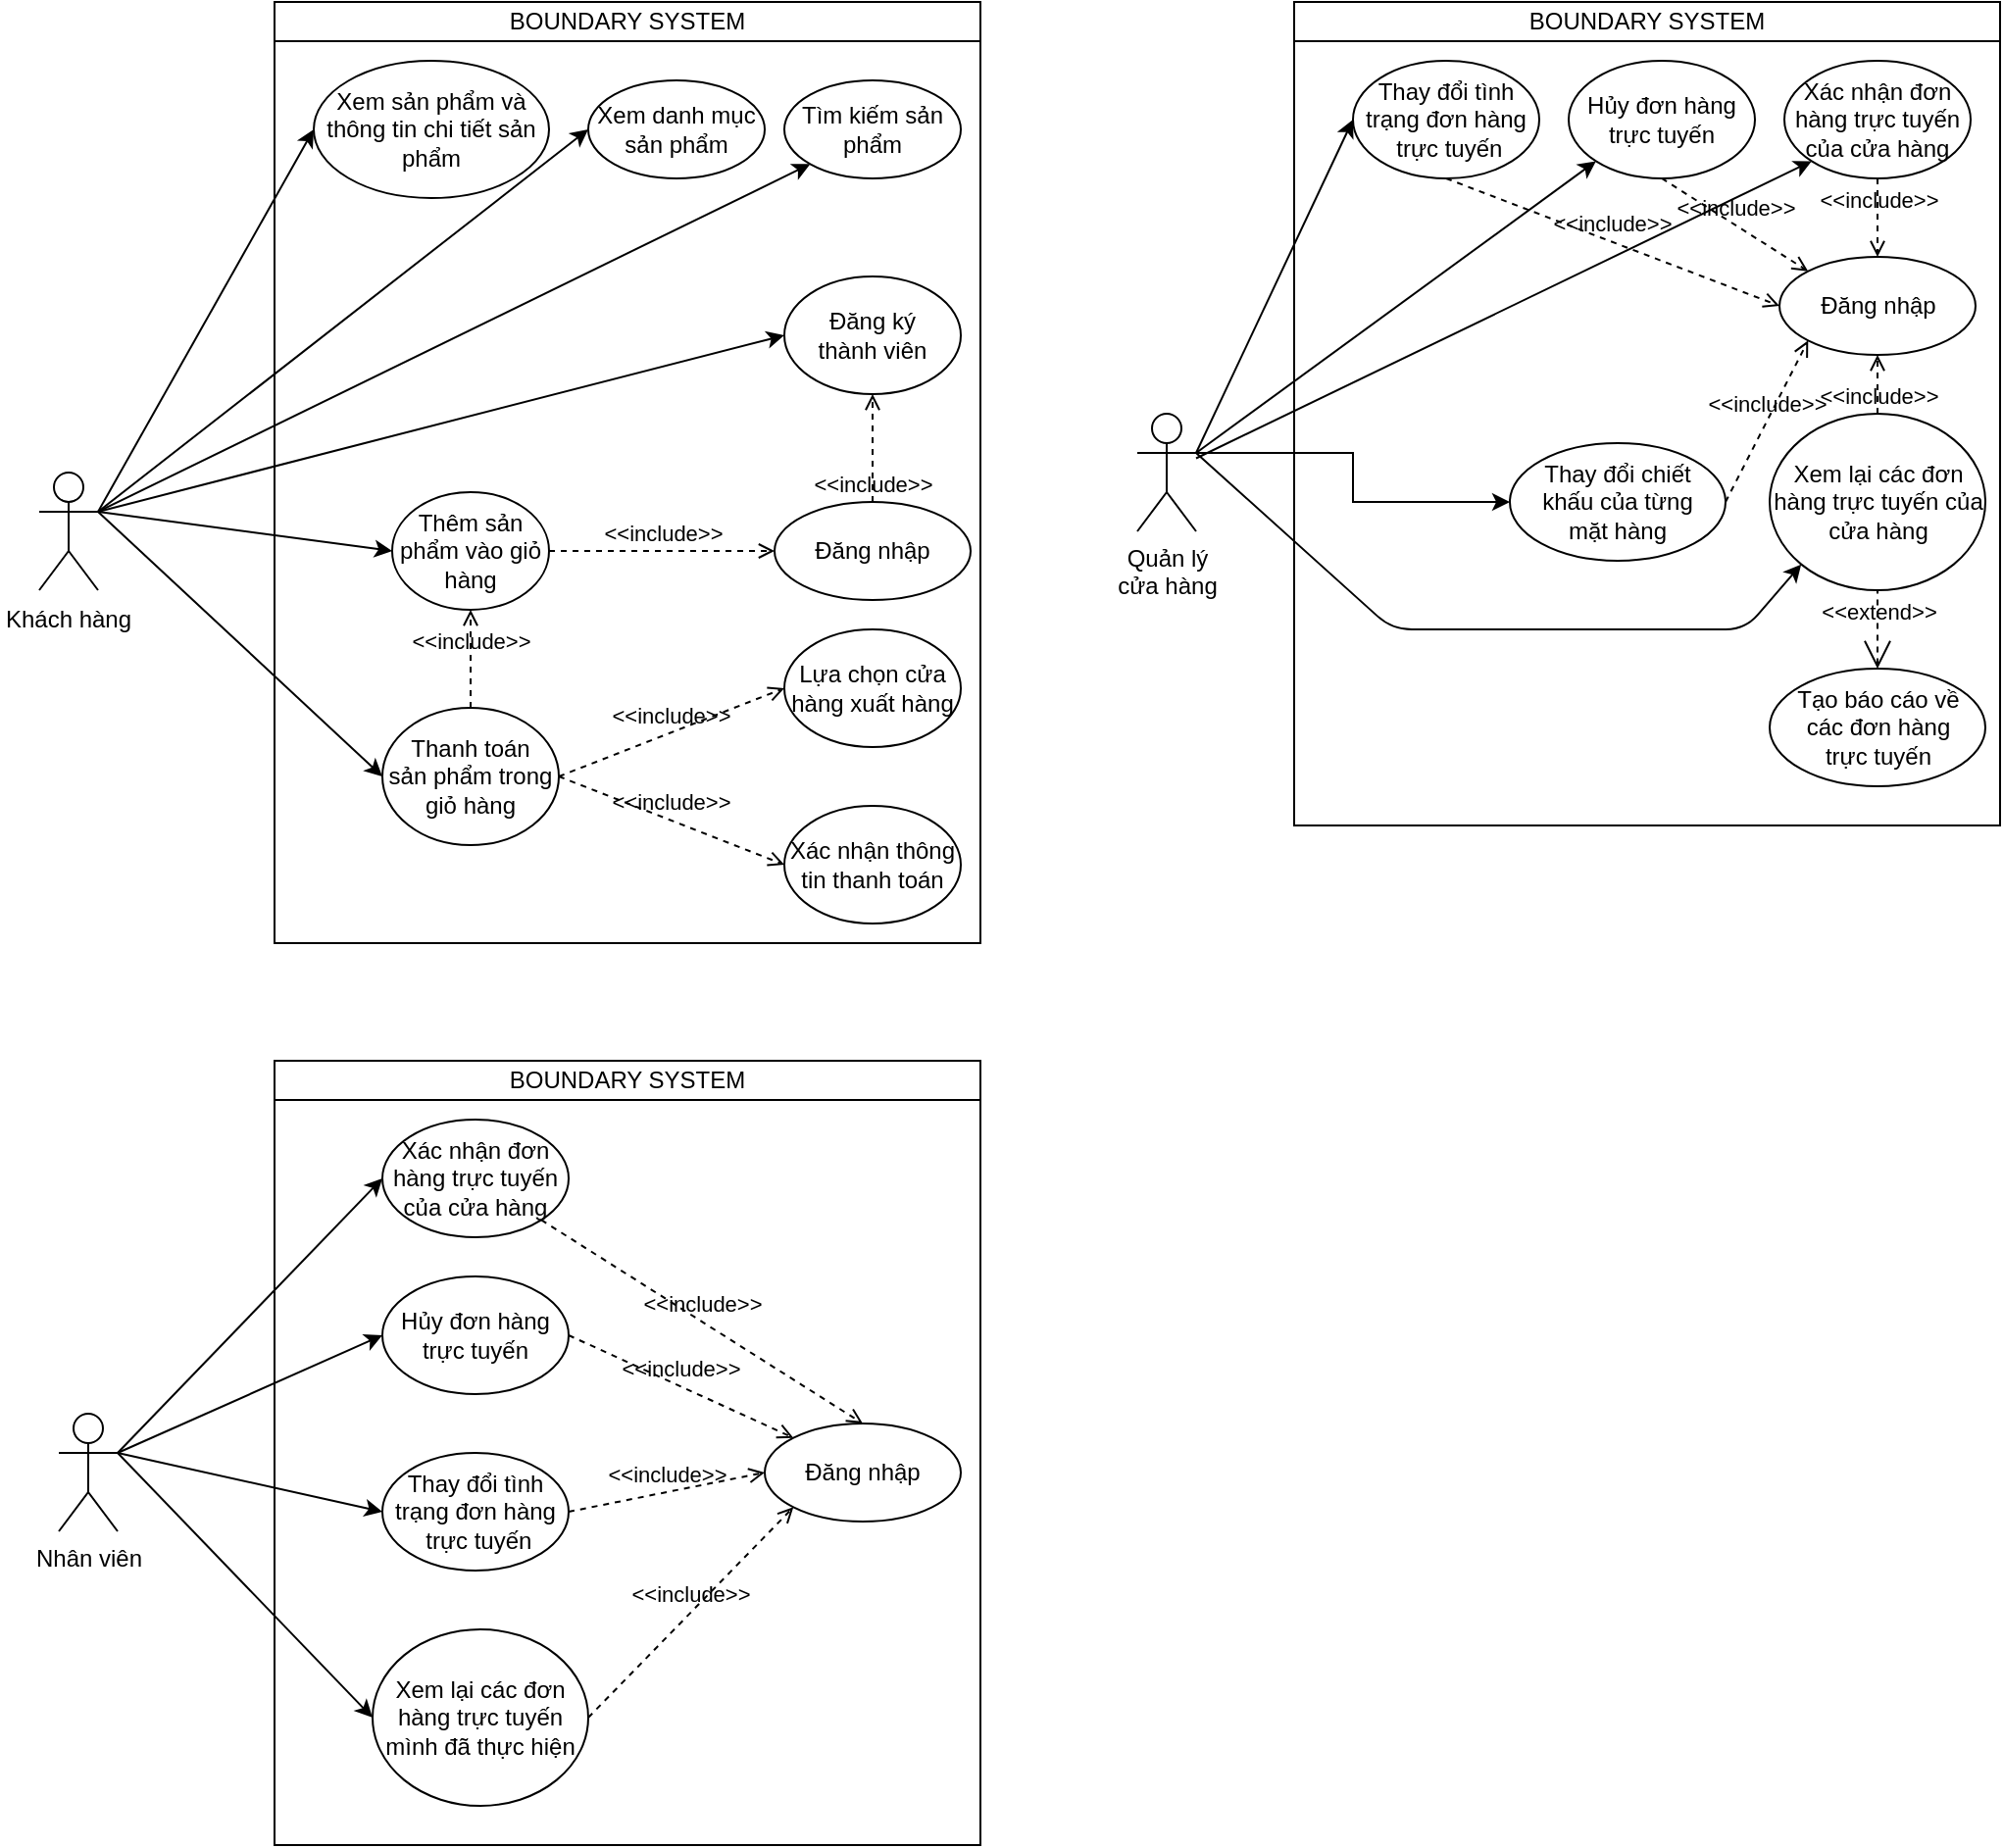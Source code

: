 <mxfile version="13.9.9" type="device"><diagram id="2geuFNo6VIySz_iR0jVY" name="Page-1"><mxGraphModel dx="1422" dy="866" grid="1" gridSize="10" guides="1" tooltips="1" connect="1" arrows="1" fold="1" page="1" pageScale="1" pageWidth="850" pageHeight="1100" math="0" shadow="0"><root><mxCell id="0"/><mxCell id="1" parent="0"/><mxCell id="L8uKAQC_6p7oNtkm8g5_-1" value="" style="rounded=0;whiteSpace=wrap;html=1;" parent="1" vertex="1"><mxGeometry x="280" y="20" width="360" height="480" as="geometry"/></mxCell><mxCell id="L8uKAQC_6p7oNtkm8g5_-2" value="" style="shape=umlActor;verticalLabelPosition=bottom;verticalAlign=top;html=1;outlineConnect=0;" parent="1" vertex="1"><mxGeometry x="160" y="260" width="30" height="60" as="geometry"/></mxCell><mxCell id="L8uKAQC_6p7oNtkm8g5_-4" value="Khách hàng" style="text;html=1;strokeColor=none;fillColor=none;align=center;verticalAlign=middle;whiteSpace=wrap;rounded=0;" parent="1" vertex="1"><mxGeometry x="140" y="325" width="70" height="20" as="geometry"/></mxCell><mxCell id="L8uKAQC_6p7oNtkm8g5_-5" value="Xem sản phẩm và thông tin chi tiết sản phẩm" style="ellipse;whiteSpace=wrap;html=1;" parent="1" vertex="1"><mxGeometry x="300" y="50" width="120" height="70" as="geometry"/></mxCell><mxCell id="L8uKAQC_6p7oNtkm8g5_-6" value="Xem danh mục sản phẩm" style="ellipse;whiteSpace=wrap;html=1;" parent="1" vertex="1"><mxGeometry x="440" y="60" width="90" height="50" as="geometry"/></mxCell><mxCell id="L8uKAQC_6p7oNtkm8g5_-7" value="Tìm kiếm sản phẩm" style="ellipse;whiteSpace=wrap;html=1;" parent="1" vertex="1"><mxGeometry x="540" y="60" width="90" height="50" as="geometry"/></mxCell><mxCell id="L8uKAQC_6p7oNtkm8g5_-9" value="" style="endArrow=classic;html=1;exitX=1;exitY=0.333;exitDx=0;exitDy=0;exitPerimeter=0;entryX=0;entryY=1;entryDx=0;entryDy=0;" parent="1" source="L8uKAQC_6p7oNtkm8g5_-2" target="L8uKAQC_6p7oNtkm8g5_-7" edge="1"><mxGeometry width="50" height="50" relative="1" as="geometry"><mxPoint x="400" y="310" as="sourcePoint"/><mxPoint x="450" y="260" as="targetPoint"/></mxGeometry></mxCell><mxCell id="L8uKAQC_6p7oNtkm8g5_-10" value="" style="endArrow=classic;html=1;entryX=0;entryY=0.5;entryDx=0;entryDy=0;" parent="1" target="L8uKAQC_6p7oNtkm8g5_-6" edge="1"><mxGeometry width="50" height="50" relative="1" as="geometry"><mxPoint x="190" y="280" as="sourcePoint"/><mxPoint x="450" y="260" as="targetPoint"/></mxGeometry></mxCell><mxCell id="L8uKAQC_6p7oNtkm8g5_-11" value="" style="endArrow=classic;html=1;entryX=0;entryY=0.5;entryDx=0;entryDy=0;" parent="1" target="L8uKAQC_6p7oNtkm8g5_-5" edge="1"><mxGeometry width="50" height="50" relative="1" as="geometry"><mxPoint x="190" y="280" as="sourcePoint"/><mxPoint x="450" y="260" as="targetPoint"/></mxGeometry></mxCell><mxCell id="L8uKAQC_6p7oNtkm8g5_-12" value="Đăng ký&lt;br&gt;thành viên" style="ellipse;whiteSpace=wrap;html=1;" parent="1" vertex="1"><mxGeometry x="540" y="160" width="90" height="60" as="geometry"/></mxCell><mxCell id="L8uKAQC_6p7oNtkm8g5_-13" value="" style="endArrow=classic;html=1;entryX=0;entryY=0.5;entryDx=0;entryDy=0;" parent="1" target="L8uKAQC_6p7oNtkm8g5_-12" edge="1"><mxGeometry width="50" height="50" relative="1" as="geometry"><mxPoint x="190" y="280" as="sourcePoint"/><mxPoint x="450" y="250" as="targetPoint"/></mxGeometry></mxCell><mxCell id="L8uKAQC_6p7oNtkm8g5_-20" value="Đăng nhập" style="ellipse;whiteSpace=wrap;html=1;" parent="1" vertex="1"><mxGeometry x="535" y="275" width="100" height="50" as="geometry"/></mxCell><mxCell id="L8uKAQC_6p7oNtkm8g5_-21" value="&amp;lt;&amp;lt;include&amp;gt;&amp;gt;" style="edgeStyle=none;html=1;endArrow=open;verticalAlign=bottom;dashed=1;labelBackgroundColor=none;entryX=0.5;entryY=1;entryDx=0;entryDy=0;" parent="1" source="L8uKAQC_6p7oNtkm8g5_-20" target="L8uKAQC_6p7oNtkm8g5_-12" edge="1"><mxGeometry x="-1" width="160" relative="1" as="geometry"><mxPoint x="340" y="270" as="sourcePoint"/><mxPoint x="500" y="270" as="targetPoint"/><mxPoint as="offset"/></mxGeometry></mxCell><mxCell id="L8uKAQC_6p7oNtkm8g5_-22" value="Thêm sản phẩm vào giỏ hàng" style="ellipse;whiteSpace=wrap;html=1;" parent="1" vertex="1"><mxGeometry x="340" y="270" width="80" height="60" as="geometry"/></mxCell><mxCell id="L8uKAQC_6p7oNtkm8g5_-24" value="&amp;lt;&amp;lt;include&amp;gt;&amp;gt;" style="edgeStyle=none;html=1;endArrow=open;verticalAlign=bottom;dashed=1;labelBackgroundColor=none;entryX=0;entryY=0.5;entryDx=0;entryDy=0;exitX=1;exitY=0.5;exitDx=0;exitDy=0;" parent="1" source="L8uKAQC_6p7oNtkm8g5_-22" target="L8uKAQC_6p7oNtkm8g5_-20" edge="1"><mxGeometry width="160" relative="1" as="geometry"><mxPoint x="340" y="270" as="sourcePoint"/><mxPoint x="500" y="270" as="targetPoint"/></mxGeometry></mxCell><mxCell id="L8uKAQC_6p7oNtkm8g5_-25" value="" style="endArrow=classic;html=1;exitX=1;exitY=0.333;exitDx=0;exitDy=0;exitPerimeter=0;entryX=0;entryY=0.5;entryDx=0;entryDy=0;" parent="1" source="L8uKAQC_6p7oNtkm8g5_-2" target="L8uKAQC_6p7oNtkm8g5_-22" edge="1"><mxGeometry width="50" height="50" relative="1" as="geometry"><mxPoint x="400" y="290" as="sourcePoint"/><mxPoint x="450" y="240" as="targetPoint"/></mxGeometry></mxCell><mxCell id="L8uKAQC_6p7oNtkm8g5_-26" value="Thanh toán&lt;br&gt;sản phẩm trong giỏ hàng" style="ellipse;whiteSpace=wrap;html=1;" parent="1" vertex="1"><mxGeometry x="335" y="380" width="90" height="70" as="geometry"/></mxCell><mxCell id="L8uKAQC_6p7oNtkm8g5_-27" value="&amp;lt;&amp;lt;include&amp;gt;&amp;gt;" style="edgeStyle=none;html=1;endArrow=open;verticalAlign=bottom;dashed=1;labelBackgroundColor=none;exitX=0.5;exitY=0;exitDx=0;exitDy=0;entryX=0.5;entryY=1;entryDx=0;entryDy=0;" parent="1" source="L8uKAQC_6p7oNtkm8g5_-26" target="L8uKAQC_6p7oNtkm8g5_-22" edge="1"><mxGeometry width="160" relative="1" as="geometry"><mxPoint x="340" y="250" as="sourcePoint"/><mxPoint x="500" y="250" as="targetPoint"/></mxGeometry></mxCell><mxCell id="L8uKAQC_6p7oNtkm8g5_-28" value="" style="endArrow=classic;html=1;entryX=0;entryY=0.5;entryDx=0;entryDy=0;" parent="1" target="L8uKAQC_6p7oNtkm8g5_-26" edge="1"><mxGeometry width="50" height="50" relative="1" as="geometry"><mxPoint x="190" y="280" as="sourcePoint"/><mxPoint x="450" y="230" as="targetPoint"/></mxGeometry></mxCell><mxCell id="L8uKAQC_6p7oNtkm8g5_-29" value="BOUNDARY SYSTEM" style="rounded=0;whiteSpace=wrap;html=1;" parent="1" vertex="1"><mxGeometry x="280" y="20" width="360" height="20" as="geometry"/></mxCell><mxCell id="bUPgYHT6qRL-YOMhCkKN-1" value="Lựa chọn cửa hàng xuất hàng" style="ellipse;whiteSpace=wrap;html=1;" parent="1" vertex="1"><mxGeometry x="540" y="340" width="90" height="60" as="geometry"/></mxCell><mxCell id="bUPgYHT6qRL-YOMhCkKN-2" value="&amp;lt;&amp;lt;include&amp;gt;&amp;gt;" style="edgeStyle=none;html=1;endArrow=open;verticalAlign=bottom;dashed=1;labelBackgroundColor=none;exitX=1;exitY=0.5;exitDx=0;exitDy=0;entryX=0;entryY=0.5;entryDx=0;entryDy=0;" parent="1" source="L8uKAQC_6p7oNtkm8g5_-26" target="bUPgYHT6qRL-YOMhCkKN-1" edge="1"><mxGeometry width="160" relative="1" as="geometry"><mxPoint x="640" y="310" as="sourcePoint"/><mxPoint x="800" y="310" as="targetPoint"/></mxGeometry></mxCell><mxCell id="bUPgYHT6qRL-YOMhCkKN-3" value="Xác nhận thông tin thanh toán" style="ellipse;whiteSpace=wrap;html=1;" parent="1" vertex="1"><mxGeometry x="540" y="430" width="90" height="60" as="geometry"/></mxCell><mxCell id="bUPgYHT6qRL-YOMhCkKN-4" value="&amp;lt;&amp;lt;include&amp;gt;&amp;gt;" style="edgeStyle=none;html=1;endArrow=open;verticalAlign=bottom;dashed=1;labelBackgroundColor=none;exitX=1;exitY=0.5;exitDx=0;exitDy=0;entryX=0;entryY=0.5;entryDx=0;entryDy=0;" parent="1" source="L8uKAQC_6p7oNtkm8g5_-26" target="bUPgYHT6qRL-YOMhCkKN-3" edge="1"><mxGeometry width="160" relative="1" as="geometry"><mxPoint x="435" y="425" as="sourcePoint"/><mxPoint x="550" y="380" as="targetPoint"/></mxGeometry></mxCell><mxCell id="iBDpQO0cBeJZ5-OhROHA-1" value="Nhân viên" style="shape=umlActor;verticalLabelPosition=bottom;verticalAlign=top;html=1;outlineConnect=0;" vertex="1" parent="1"><mxGeometry x="170" y="740" width="30" height="60" as="geometry"/></mxCell><mxCell id="iBDpQO0cBeJZ5-OhROHA-2" value="" style="rounded=0;whiteSpace=wrap;html=1;" vertex="1" parent="1"><mxGeometry x="280" y="560" width="360" height="400" as="geometry"/></mxCell><mxCell id="iBDpQO0cBeJZ5-OhROHA-3" value="Đăng nhập" style="ellipse;whiteSpace=wrap;html=1;" vertex="1" parent="1"><mxGeometry x="530" y="745" width="100" height="50" as="geometry"/></mxCell><mxCell id="iBDpQO0cBeJZ5-OhROHA-4" value="Xác nhận đơn hàng trực tuyến&lt;br&gt;của cửa hàng" style="ellipse;whiteSpace=wrap;html=1;" vertex="1" parent="1"><mxGeometry x="335" y="590" width="95" height="60" as="geometry"/></mxCell><mxCell id="iBDpQO0cBeJZ5-OhROHA-5" value="Hủy đơn hàng trực tuyến" style="ellipse;whiteSpace=wrap;html=1;" vertex="1" parent="1"><mxGeometry x="335" y="670" width="95" height="60" as="geometry"/></mxCell><mxCell id="iBDpQO0cBeJZ5-OhROHA-6" value="Thay đổi tình trạng đơn hàng&lt;br&gt;&amp;nbsp;trực tuyến" style="ellipse;whiteSpace=wrap;html=1;" vertex="1" parent="1"><mxGeometry x="335" y="760" width="95" height="60" as="geometry"/></mxCell><mxCell id="iBDpQO0cBeJZ5-OhROHA-7" value="Xem lại các đơn hàng trực tuyến mình đã thực hiện" style="ellipse;whiteSpace=wrap;html=1;" vertex="1" parent="1"><mxGeometry x="330" y="850" width="110" height="90" as="geometry"/></mxCell><mxCell id="iBDpQO0cBeJZ5-OhROHA-8" value="&amp;lt;&amp;lt;include&amp;gt;&amp;gt;" style="edgeStyle=none;html=1;endArrow=open;verticalAlign=bottom;dashed=1;labelBackgroundColor=none;entryX=0.5;entryY=0;entryDx=0;entryDy=0;exitX=1;exitY=1;exitDx=0;exitDy=0;" edge="1" parent="1" source="iBDpQO0cBeJZ5-OhROHA-4" target="iBDpQO0cBeJZ5-OhROHA-3"><mxGeometry width="160" relative="1" as="geometry"><mxPoint x="340" y="590" as="sourcePoint"/><mxPoint x="500" y="590" as="targetPoint"/></mxGeometry></mxCell><mxCell id="iBDpQO0cBeJZ5-OhROHA-9" value="&amp;lt;&amp;lt;include&amp;gt;&amp;gt;" style="edgeStyle=none;html=1;endArrow=open;verticalAlign=bottom;dashed=1;labelBackgroundColor=none;exitX=1;exitY=0.5;exitDx=0;exitDy=0;entryX=0;entryY=0;entryDx=0;entryDy=0;" edge="1" parent="1" source="iBDpQO0cBeJZ5-OhROHA-5" target="iBDpQO0cBeJZ5-OhROHA-3"><mxGeometry width="160" relative="1" as="geometry"><mxPoint x="425.909" y="641.325" as="sourcePoint"/><mxPoint x="530" y="770" as="targetPoint"/></mxGeometry></mxCell><mxCell id="iBDpQO0cBeJZ5-OhROHA-10" value="&amp;lt;&amp;lt;include&amp;gt;&amp;gt;" style="edgeStyle=none;html=1;endArrow=open;verticalAlign=bottom;dashed=1;labelBackgroundColor=none;exitX=1;exitY=0.5;exitDx=0;exitDy=0;entryX=0;entryY=0.5;entryDx=0;entryDy=0;" edge="1" parent="1" source="iBDpQO0cBeJZ5-OhROHA-6" target="iBDpQO0cBeJZ5-OhROHA-3"><mxGeometry width="160" relative="1" as="geometry"><mxPoint x="440" y="710" as="sourcePoint"/><mxPoint x="554.645" y="762.322" as="targetPoint"/></mxGeometry></mxCell><mxCell id="iBDpQO0cBeJZ5-OhROHA-11" value="&amp;lt;&amp;lt;include&amp;gt;&amp;gt;" style="edgeStyle=none;html=1;endArrow=open;verticalAlign=bottom;dashed=1;labelBackgroundColor=none;exitX=1;exitY=0.5;exitDx=0;exitDy=0;entryX=0;entryY=1;entryDx=0;entryDy=0;" edge="1" parent="1" source="iBDpQO0cBeJZ5-OhROHA-7" target="iBDpQO0cBeJZ5-OhROHA-3"><mxGeometry width="160" relative="1" as="geometry"><mxPoint x="440" y="800" as="sourcePoint"/><mxPoint x="540" y="780" as="targetPoint"/></mxGeometry></mxCell><mxCell id="iBDpQO0cBeJZ5-OhROHA-13" value="" style="endArrow=classic;html=1;exitX=1;exitY=0.333;exitDx=0;exitDy=0;exitPerimeter=0;entryX=0;entryY=0.5;entryDx=0;entryDy=0;" edge="1" parent="1" source="iBDpQO0cBeJZ5-OhROHA-1" target="iBDpQO0cBeJZ5-OhROHA-4"><mxGeometry width="50" height="50" relative="1" as="geometry"><mxPoint x="400" y="610" as="sourcePoint"/><mxPoint x="450" y="560" as="targetPoint"/></mxGeometry></mxCell><mxCell id="iBDpQO0cBeJZ5-OhROHA-14" value="" style="endArrow=classic;html=1;entryX=0;entryY=0.5;entryDx=0;entryDy=0;" edge="1" parent="1" target="iBDpQO0cBeJZ5-OhROHA-5"><mxGeometry width="50" height="50" relative="1" as="geometry"><mxPoint x="200" y="760" as="sourcePoint"/><mxPoint x="345" y="620" as="targetPoint"/></mxGeometry></mxCell><mxCell id="iBDpQO0cBeJZ5-OhROHA-15" value="" style="endArrow=classic;html=1;entryX=0;entryY=0.5;entryDx=0;entryDy=0;" edge="1" parent="1" target="iBDpQO0cBeJZ5-OhROHA-6"><mxGeometry width="50" height="50" relative="1" as="geometry"><mxPoint x="200" y="760" as="sourcePoint"/><mxPoint x="345" y="710" as="targetPoint"/></mxGeometry></mxCell><mxCell id="iBDpQO0cBeJZ5-OhROHA-16" value="" style="endArrow=classic;html=1;entryX=0;entryY=0.5;entryDx=0;entryDy=0;exitX=1;exitY=0.333;exitDx=0;exitDy=0;exitPerimeter=0;" edge="1" parent="1" source="iBDpQO0cBeJZ5-OhROHA-1" target="iBDpQO0cBeJZ5-OhROHA-7"><mxGeometry width="50" height="50" relative="1" as="geometry"><mxPoint x="210" y="770" as="sourcePoint"/><mxPoint x="345" y="800" as="targetPoint"/></mxGeometry></mxCell><mxCell id="iBDpQO0cBeJZ5-OhROHA-17" value="Quản lý&lt;br&gt;cửa hàng" style="shape=umlActor;verticalLabelPosition=bottom;verticalAlign=top;html=1;outlineConnect=0;" vertex="1" parent="1"><mxGeometry x="720" y="230" width="30" height="60" as="geometry"/></mxCell><mxCell id="iBDpQO0cBeJZ5-OhROHA-18" value="" style="rounded=0;whiteSpace=wrap;html=1;" vertex="1" parent="1"><mxGeometry x="800" y="20" width="360" height="420" as="geometry"/></mxCell><mxCell id="iBDpQO0cBeJZ5-OhROHA-19" value="BOUNDARY SYSTEM" style="rounded=0;whiteSpace=wrap;html=1;" vertex="1" parent="1"><mxGeometry x="280" y="560" width="360" height="20" as="geometry"/></mxCell><mxCell id="iBDpQO0cBeJZ5-OhROHA-20" value="BOUNDARY SYSTEM" style="rounded=0;whiteSpace=wrap;html=1;" vertex="1" parent="1"><mxGeometry x="800" y="20" width="360" height="20" as="geometry"/></mxCell><mxCell id="iBDpQO0cBeJZ5-OhROHA-24" value="Đăng nhập" style="ellipse;whiteSpace=wrap;html=1;" vertex="1" parent="1"><mxGeometry x="1047.5" y="150" width="100" height="50" as="geometry"/></mxCell><mxCell id="iBDpQO0cBeJZ5-OhROHA-25" value="Xác nhận đơn hàng trực tuyến&lt;br&gt;của cửa hàng" style="ellipse;whiteSpace=wrap;html=1;" vertex="1" parent="1"><mxGeometry x="1050" y="50" width="95" height="60" as="geometry"/></mxCell><mxCell id="iBDpQO0cBeJZ5-OhROHA-26" value="Hủy đơn hàng trực tuyến" style="ellipse;whiteSpace=wrap;html=1;" vertex="1" parent="1"><mxGeometry x="940" y="50" width="95" height="60" as="geometry"/></mxCell><mxCell id="iBDpQO0cBeJZ5-OhROHA-27" value="Thay đổi tình trạng đơn hàng&lt;br&gt;&amp;nbsp;trực tuyến" style="ellipse;whiteSpace=wrap;html=1;" vertex="1" parent="1"><mxGeometry x="830" y="50" width="95" height="60" as="geometry"/></mxCell><mxCell id="iBDpQO0cBeJZ5-OhROHA-28" value="Xem lại các đơn hàng trực tuyến của cửa hàng" style="ellipse;whiteSpace=wrap;html=1;" vertex="1" parent="1"><mxGeometry x="1042.5" y="230" width="110" height="90" as="geometry"/></mxCell><mxCell id="iBDpQO0cBeJZ5-OhROHA-29" value="&amp;lt;&amp;lt;include&amp;gt;&amp;gt;" style="edgeStyle=none;html=1;endArrow=open;verticalAlign=bottom;dashed=1;labelBackgroundColor=none;entryX=0.5;entryY=1;entryDx=0;entryDy=0;exitX=0.5;exitY=0;exitDx=0;exitDy=0;" edge="1" parent="1" source="iBDpQO0cBeJZ5-OhROHA-28" target="iBDpQO0cBeJZ5-OhROHA-24"><mxGeometry x="-1" width="160" relative="1" as="geometry"><mxPoint x="595" y="285" as="sourcePoint"/><mxPoint x="595" y="230" as="targetPoint"/><mxPoint as="offset"/></mxGeometry></mxCell><mxCell id="iBDpQO0cBeJZ5-OhROHA-30" value="&amp;lt;&amp;lt;include&amp;gt;&amp;gt;" style="edgeStyle=none;html=1;endArrow=open;verticalAlign=bottom;dashed=1;labelBackgroundColor=none;entryX=0.5;entryY=0;entryDx=0;entryDy=0;exitX=0.5;exitY=1;exitDx=0;exitDy=0;" edge="1" parent="1" source="iBDpQO0cBeJZ5-OhROHA-25" target="iBDpQO0cBeJZ5-OhROHA-24"><mxGeometry width="160" relative="1" as="geometry"><mxPoint x="1107.5" y="240" as="sourcePoint"/><mxPoint x="1107.5" y="210" as="targetPoint"/><mxPoint as="offset"/></mxGeometry></mxCell><mxCell id="iBDpQO0cBeJZ5-OhROHA-31" value="&amp;lt;&amp;lt;include&amp;gt;&amp;gt;" style="edgeStyle=none;html=1;endArrow=open;verticalAlign=bottom;dashed=1;labelBackgroundColor=none;entryX=0;entryY=0;entryDx=0;entryDy=0;exitX=0.5;exitY=1;exitDx=0;exitDy=0;" edge="1" parent="1" source="iBDpQO0cBeJZ5-OhROHA-26" target="iBDpQO0cBeJZ5-OhROHA-24"><mxGeometry width="160" relative="1" as="geometry"><mxPoint x="1107.5" y="120" as="sourcePoint"/><mxPoint x="1107.5" y="160" as="targetPoint"/><mxPoint as="offset"/></mxGeometry></mxCell><mxCell id="iBDpQO0cBeJZ5-OhROHA-32" value="&amp;lt;&amp;lt;include&amp;gt;&amp;gt;" style="edgeStyle=none;html=1;endArrow=open;verticalAlign=bottom;dashed=1;labelBackgroundColor=none;entryX=0;entryY=0.5;entryDx=0;entryDy=0;exitX=0.5;exitY=1;exitDx=0;exitDy=0;" edge="1" parent="1" source="iBDpQO0cBeJZ5-OhROHA-27" target="iBDpQO0cBeJZ5-OhROHA-24"><mxGeometry width="160" relative="1" as="geometry"><mxPoint x="997.5" y="120" as="sourcePoint"/><mxPoint x="1072.145" y="167.322" as="targetPoint"/><mxPoint as="offset"/></mxGeometry></mxCell><mxCell id="iBDpQO0cBeJZ5-OhROHA-33" value="Thay đổi chiết &lt;br&gt;khấu của từng&lt;br&gt;mặt hàng" style="ellipse;whiteSpace=wrap;html=1;" vertex="1" parent="1"><mxGeometry x="910" y="245" width="110" height="60" as="geometry"/></mxCell><mxCell id="iBDpQO0cBeJZ5-OhROHA-34" value="&amp;lt;&amp;lt;include&amp;gt;&amp;gt;" style="edgeStyle=none;html=1;endArrow=open;verticalAlign=bottom;dashed=1;labelBackgroundColor=none;entryX=0;entryY=1;entryDx=0;entryDy=0;exitX=1;exitY=0.5;exitDx=0;exitDy=0;" edge="1" parent="1" source="iBDpQO0cBeJZ5-OhROHA-33" target="iBDpQO0cBeJZ5-OhROHA-24"><mxGeometry width="160" relative="1" as="geometry"><mxPoint x="887.5" y="120" as="sourcePoint"/><mxPoint x="1057.5" y="185" as="targetPoint"/><mxPoint as="offset"/></mxGeometry></mxCell><mxCell id="iBDpQO0cBeJZ5-OhROHA-35" value="&amp;lt;&amp;lt;extend&amp;gt;&amp;gt;" style="edgeStyle=none;html=1;startArrow=open;endArrow=none;startSize=12;verticalAlign=bottom;dashed=1;labelBackgroundColor=none;entryX=0.5;entryY=1;entryDx=0;entryDy=0;exitX=0.5;exitY=0;exitDx=0;exitDy=0;" edge="1" parent="1" source="iBDpQO0cBeJZ5-OhROHA-36" target="iBDpQO0cBeJZ5-OhROHA-28"><mxGeometry width="160" relative="1" as="geometry"><mxPoint x="810" y="310" as="sourcePoint"/><mxPoint x="970" y="310" as="targetPoint"/></mxGeometry></mxCell><mxCell id="iBDpQO0cBeJZ5-OhROHA-36" value="Tạo báo cáo về&lt;br&gt;các đơn hàng&lt;br&gt;trực tuyến" style="ellipse;whiteSpace=wrap;html=1;" vertex="1" parent="1"><mxGeometry x="1042.5" y="360" width="110" height="60" as="geometry"/></mxCell><mxCell id="iBDpQO0cBeJZ5-OhROHA-37" value="" style="endArrow=classic;html=1;entryX=0;entryY=0.5;entryDx=0;entryDy=0;exitX=1;exitY=0.333;exitDx=0;exitDy=0;exitPerimeter=0;" edge="1" parent="1" source="iBDpQO0cBeJZ5-OhROHA-17" target="iBDpQO0cBeJZ5-OhROHA-27"><mxGeometry width="50" height="50" relative="1" as="geometry"><mxPoint x="860" y="340" as="sourcePoint"/><mxPoint x="910" y="290" as="targetPoint"/></mxGeometry></mxCell><mxCell id="iBDpQO0cBeJZ5-OhROHA-38" value="" style="endArrow=classic;html=1;entryX=0;entryY=1;entryDx=0;entryDy=0;" edge="1" parent="1" source="iBDpQO0cBeJZ5-OhROHA-17" target="iBDpQO0cBeJZ5-OhROHA-25"><mxGeometry width="50" height="50" relative="1" as="geometry"><mxPoint x="860" y="340" as="sourcePoint"/><mxPoint x="910" y="290" as="targetPoint"/></mxGeometry></mxCell><mxCell id="iBDpQO0cBeJZ5-OhROHA-39" value="" style="endArrow=classic;html=1;entryX=0;entryY=1;entryDx=0;entryDy=0;" edge="1" parent="1" target="iBDpQO0cBeJZ5-OhROHA-26"><mxGeometry width="50" height="50" relative="1" as="geometry"><mxPoint x="750" y="250" as="sourcePoint"/><mxPoint x="910" y="290" as="targetPoint"/></mxGeometry></mxCell><mxCell id="iBDpQO0cBeJZ5-OhROHA-40" value="" style="endArrow=classic;html=1;entryX=0;entryY=1;entryDx=0;entryDy=0;" edge="1" parent="1" target="iBDpQO0cBeJZ5-OhROHA-28"><mxGeometry width="50" height="50" relative="1" as="geometry"><mxPoint x="750" y="250" as="sourcePoint"/><mxPoint x="910" y="290" as="targetPoint"/><Array as="points"><mxPoint x="850" y="340"/><mxPoint x="1030" y="340"/></Array></mxGeometry></mxCell><mxCell id="iBDpQO0cBeJZ5-OhROHA-41" style="edgeStyle=orthogonalEdgeStyle;rounded=0;orthogonalLoop=1;jettySize=auto;html=1;exitX=1;exitY=0.333;exitDx=0;exitDy=0;exitPerimeter=0;entryX=0;entryY=0.5;entryDx=0;entryDy=0;" edge="1" parent="1" source="iBDpQO0cBeJZ5-OhROHA-17" target="iBDpQO0cBeJZ5-OhROHA-33"><mxGeometry relative="1" as="geometry"/></mxCell></root></mxGraphModel></diagram></mxfile>